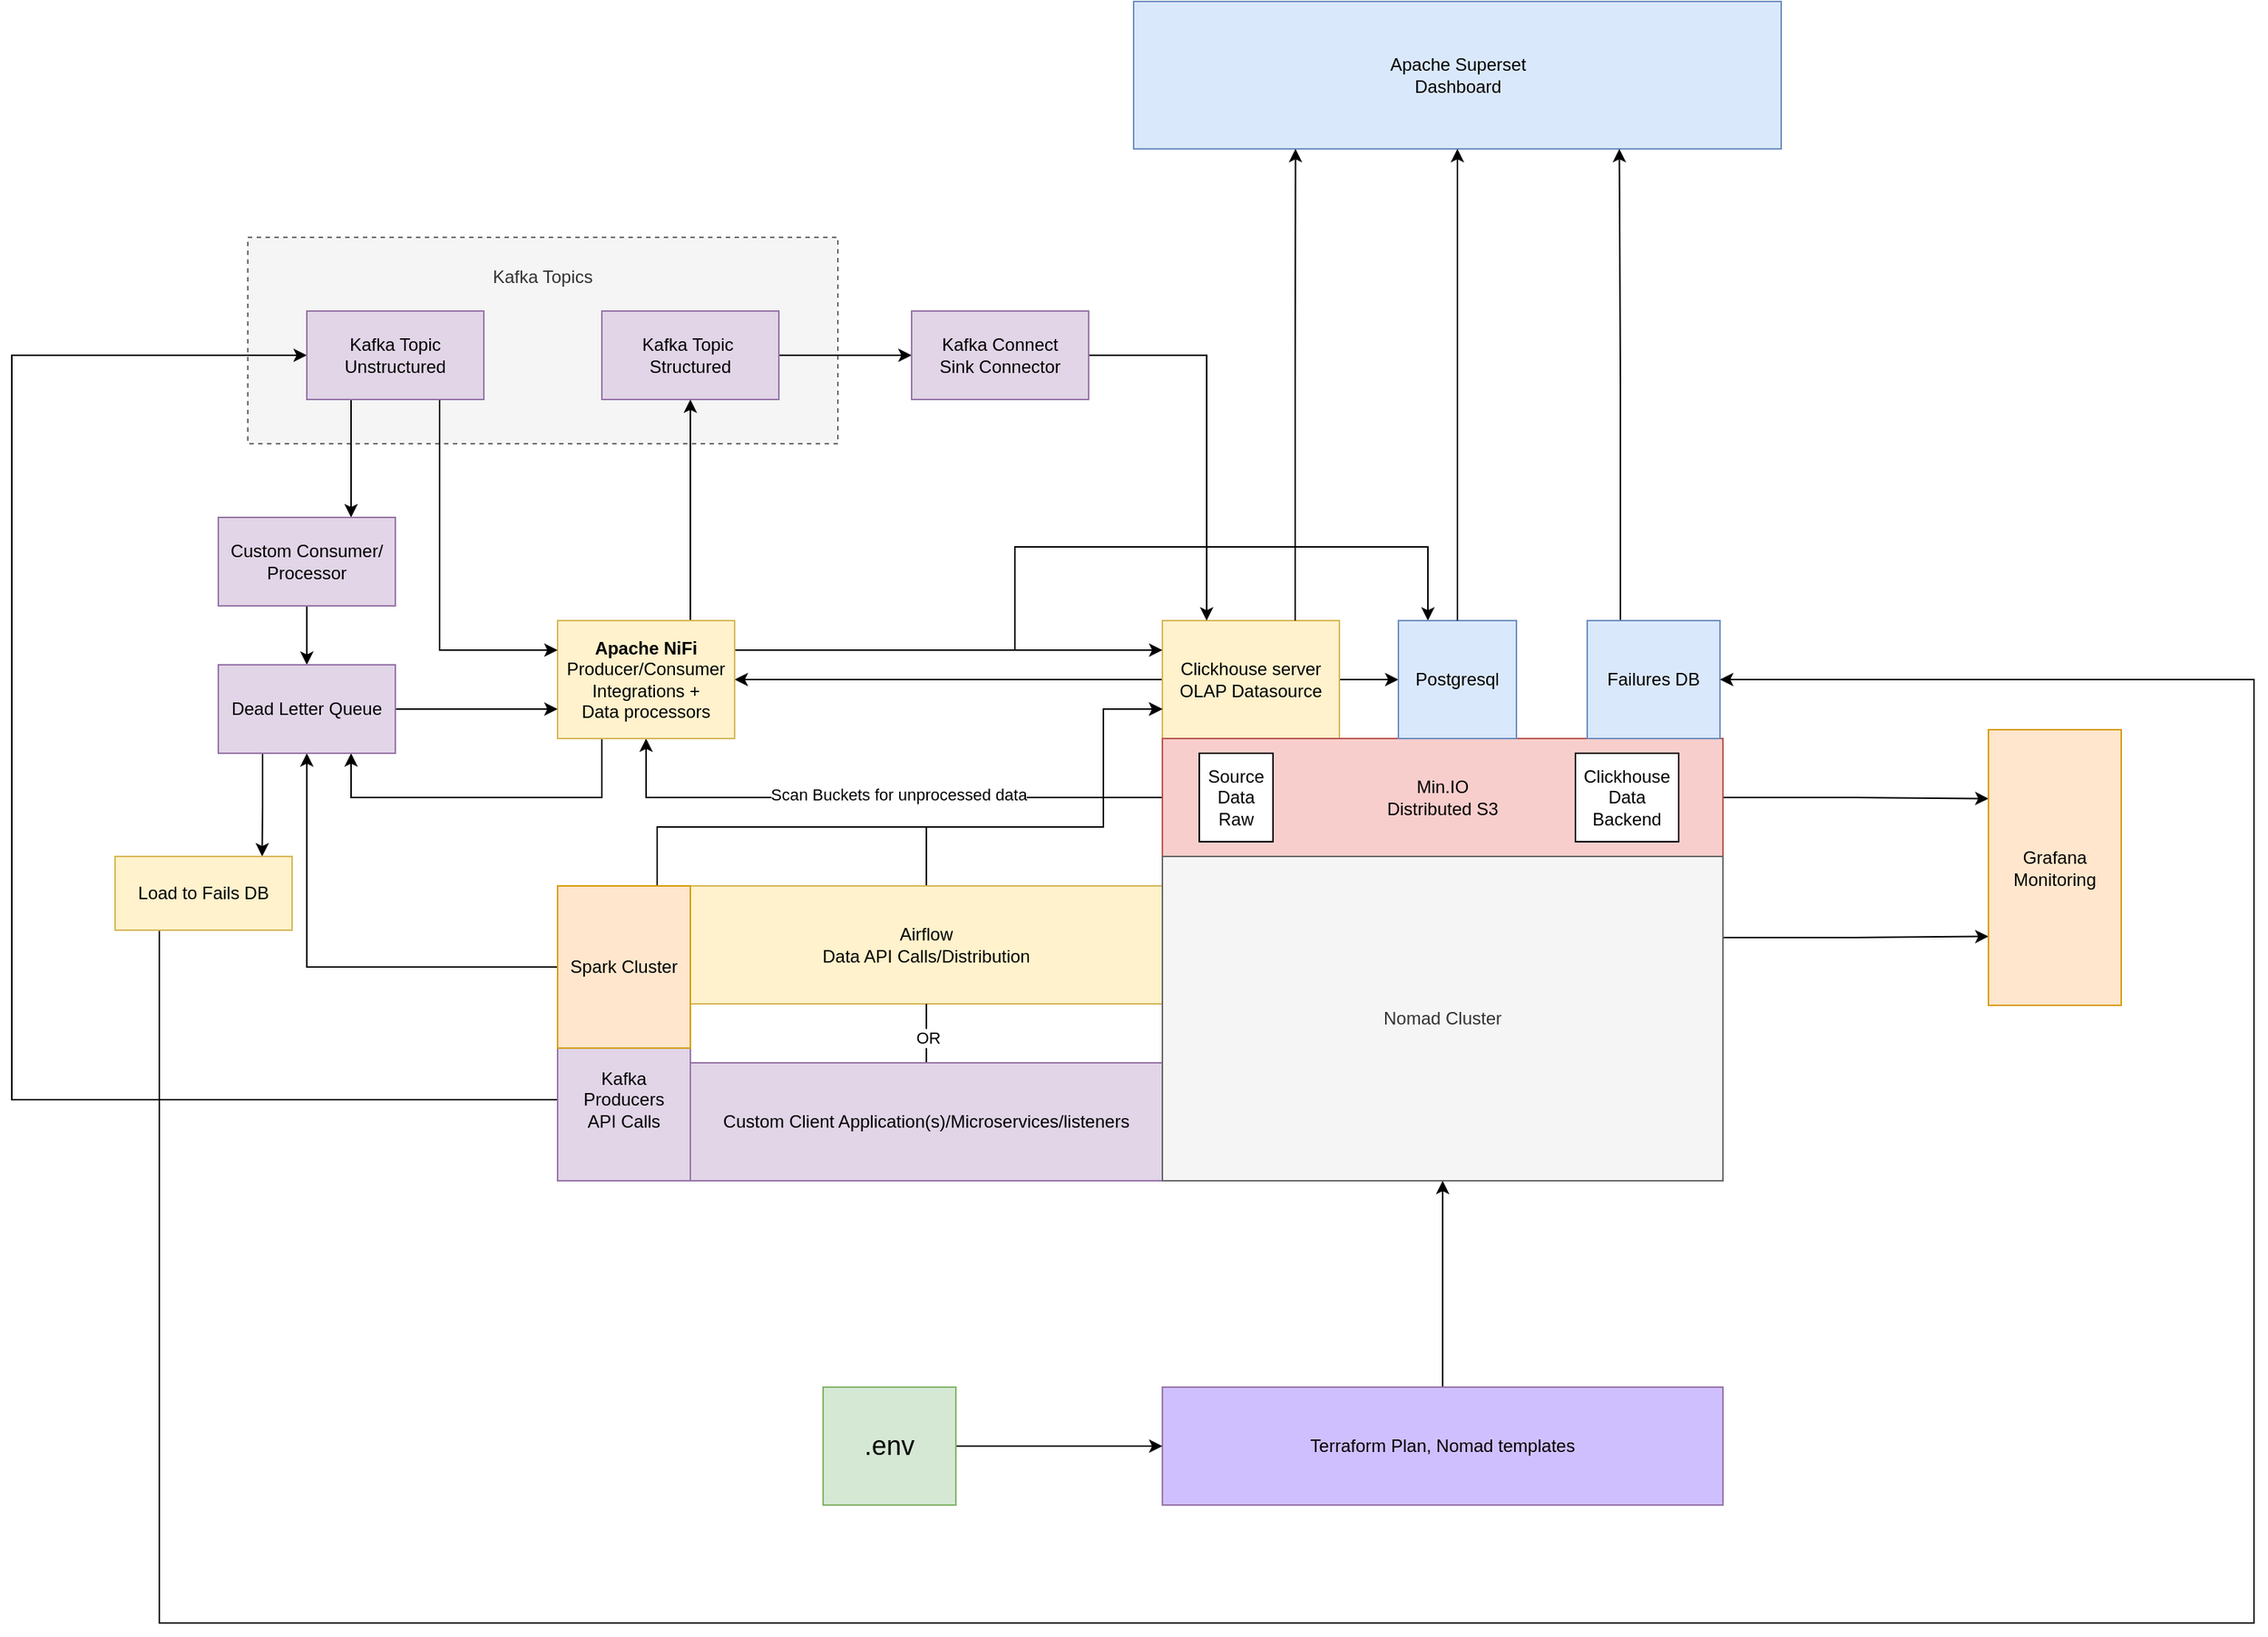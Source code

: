 <mxfile version="24.7.8">
  <diagram name="Page-1" id="XsUpKN5bkYY6bdaOg-o0">
    <mxGraphModel dx="2316" dy="2089" grid="1" gridSize="10" guides="1" tooltips="1" connect="1" arrows="1" fold="1" page="1" pageScale="1" pageWidth="850" pageHeight="1100" math="0" shadow="0">
      <root>
        <mxCell id="0" />
        <mxCell id="1" parent="0" />
        <mxCell id="Wbn5nG5s3XOXVzn4nIWE-1" value="Kafka Topics&lt;div&gt;&lt;br&gt;&lt;/div&gt;&lt;div&gt;&lt;br&gt;&lt;/div&gt;&lt;div&gt;&lt;br&gt;&lt;/div&gt;&lt;div&gt;&lt;br&gt;&lt;/div&gt;&lt;div&gt;&lt;br&gt;&lt;/div&gt;&lt;div&gt;&lt;br&gt;&lt;/div&gt;" style="rounded=0;whiteSpace=wrap;html=1;dashed=1;fillColor=#f5f5f5;fontColor=#333333;strokeColor=#666666;" parent="1" vertex="1">
          <mxGeometry x="-280" y="140" width="400" height="140" as="geometry" />
        </mxCell>
        <mxCell id="AOcJWjodGGVIR-0718zk-1" value="&lt;div&gt;Apache Superset&lt;br&gt;&lt;/div&gt;&lt;div&gt;Dashboard&lt;/div&gt;" style="rounded=0;whiteSpace=wrap;html=1;fillColor=#dae8fc;strokeColor=#6c8ebf;" parent="1" vertex="1">
          <mxGeometry x="320.5" y="-20" width="439" height="100" as="geometry" />
        </mxCell>
        <mxCell id="AOcJWjodGGVIR-0718zk-49" style="edgeStyle=orthogonalEdgeStyle;rounded=0;orthogonalLoop=1;jettySize=auto;html=1;exitX=0;exitY=0.5;exitDx=0;exitDy=0;entryX=1;entryY=0.5;entryDx=0;entryDy=0;" parent="1" source="AOcJWjodGGVIR-0718zk-2" target="AOcJWjodGGVIR-0718zk-17" edge="1">
          <mxGeometry relative="1" as="geometry">
            <mxPoint x="260" y="300" as="sourcePoint" />
            <mxPoint x="80" y="300" as="targetPoint" />
          </mxGeometry>
        </mxCell>
        <mxCell id="AOcJWjodGGVIR-0718zk-55" style="edgeStyle=orthogonalEdgeStyle;rounded=0;orthogonalLoop=1;jettySize=auto;html=1;exitX=1;exitY=0.5;exitDx=0;exitDy=0;entryX=0;entryY=0.5;entryDx=0;entryDy=0;" parent="1" source="AOcJWjodGGVIR-0718zk-2" target="AOcJWjodGGVIR-0718zk-54" edge="1">
          <mxGeometry relative="1" as="geometry" />
        </mxCell>
        <mxCell id="AOcJWjodGGVIR-0718zk-2" value="Clickhouse server&lt;div&gt;OLAP Datasource&lt;/div&gt;" style="rounded=0;whiteSpace=wrap;html=1;fillColor=#fff2cc;strokeColor=#d6b656;" parent="1" vertex="1">
          <mxGeometry x="340" y="400" width="120" height="80" as="geometry" />
        </mxCell>
        <mxCell id="AOcJWjodGGVIR-0718zk-3" style="edgeStyle=orthogonalEdgeStyle;rounded=0;orthogonalLoop=1;jettySize=auto;html=1;exitX=0;exitY=0.5;exitDx=0;exitDy=0;entryX=0.5;entryY=1;entryDx=0;entryDy=0;" parent="1" source="AOcJWjodGGVIR-0718zk-5" target="AOcJWjodGGVIR-0718zk-17" edge="1">
          <mxGeometry relative="1" as="geometry" />
        </mxCell>
        <mxCell id="AOcJWjodGGVIR-0718zk-4" value="Scan Buckets for unprocessed data" style="edgeLabel;html=1;align=center;verticalAlign=middle;resizable=0;points=[];" parent="AOcJWjodGGVIR-0718zk-3" vertex="1" connectable="0">
          <mxGeometry x="-0.081" y="-2" relative="1" as="geometry">
            <mxPoint as="offset" />
          </mxGeometry>
        </mxCell>
        <mxCell id="nGha60mv0Qd7mVLdAGni-15" style="edgeStyle=orthogonalEdgeStyle;rounded=0;orthogonalLoop=1;jettySize=auto;html=1;exitX=1;exitY=0.5;exitDx=0;exitDy=0;entryX=0;entryY=0.25;entryDx=0;entryDy=0;" edge="1" parent="1" source="AOcJWjodGGVIR-0718zk-5" target="nGha60mv0Qd7mVLdAGni-13">
          <mxGeometry relative="1" as="geometry" />
        </mxCell>
        <mxCell id="AOcJWjodGGVIR-0718zk-5" value="Min.IO&lt;div&gt;Distributed S3&lt;/div&gt;" style="rounded=0;whiteSpace=wrap;html=1;fillColor=#f8cecc;strokeColor=#b85450;" parent="1" vertex="1">
          <mxGeometry x="340" y="480" width="380" height="80" as="geometry" />
        </mxCell>
        <mxCell id="AOcJWjodGGVIR-0718zk-9" value="Source Data Raw" style="rounded=0;whiteSpace=wrap;html=1;" parent="1" vertex="1">
          <mxGeometry x="365" y="490" width="50" height="60" as="geometry" />
        </mxCell>
        <mxCell id="nGha60mv0Qd7mVLdAGni-3" style="edgeStyle=orthogonalEdgeStyle;rounded=0;orthogonalLoop=1;jettySize=auto;html=1;exitX=0.5;exitY=0;exitDx=0;exitDy=0;entryX=0;entryY=0.75;entryDx=0;entryDy=0;" edge="1" parent="1" source="AOcJWjodGGVIR-0718zk-10" target="AOcJWjodGGVIR-0718zk-2">
          <mxGeometry relative="1" as="geometry">
            <Array as="points">
              <mxPoint x="180" y="540" />
              <mxPoint x="300" y="540" />
              <mxPoint x="300" y="460" />
            </Array>
          </mxGeometry>
        </mxCell>
        <mxCell id="AOcJWjodGGVIR-0718zk-10" value="Airflow&lt;div&gt;Data API Calls/Distribution&lt;/div&gt;" style="rounded=0;whiteSpace=wrap;html=1;fillColor=#fff2cc;strokeColor=#d6b656;" parent="1" vertex="1">
          <mxGeometry x="20" y="580" width="320" height="80" as="geometry" />
        </mxCell>
        <mxCell id="AOcJWjodGGVIR-0718zk-47" style="edgeStyle=orthogonalEdgeStyle;rounded=0;orthogonalLoop=1;jettySize=auto;html=1;exitX=0;exitY=0.5;exitDx=0;exitDy=0;entryX=0;entryY=0.5;entryDx=0;entryDy=0;" parent="1" source="AOcJWjodGGVIR-0718zk-14" target="AOcJWjodGGVIR-0718zk-37" edge="1">
          <mxGeometry relative="1" as="geometry">
            <Array as="points">
              <mxPoint x="-440" y="725" />
              <mxPoint x="-440" y="220" />
            </Array>
          </mxGeometry>
        </mxCell>
        <mxCell id="AOcJWjodGGVIR-0718zk-14" value="Kafka Producers&lt;div&gt;API Calls&lt;/div&gt;" style="rounded=0;whiteSpace=wrap;html=1;fillColor=#e1d5e7;strokeColor=#9673a6;" parent="1" vertex="1">
          <mxGeometry x="-70" y="670" width="90" height="110" as="geometry" />
        </mxCell>
        <mxCell id="AOcJWjodGGVIR-0718zk-15" style="edgeStyle=orthogonalEdgeStyle;rounded=0;orthogonalLoop=1;jettySize=auto;html=1;exitX=1;exitY=0.25;exitDx=0;exitDy=0;entryX=0;entryY=0.25;entryDx=0;entryDy=0;" parent="1" source="AOcJWjodGGVIR-0718zk-17" target="AOcJWjodGGVIR-0718zk-2" edge="1">
          <mxGeometry relative="1" as="geometry">
            <mxPoint x="260" y="280" as="targetPoint" />
            <mxPoint x="80" y="280" as="sourcePoint" />
          </mxGeometry>
        </mxCell>
        <mxCell id="AOcJWjodGGVIR-0718zk-41" style="edgeStyle=orthogonalEdgeStyle;rounded=0;orthogonalLoop=1;jettySize=auto;html=1;exitX=0.75;exitY=0;exitDx=0;exitDy=0;" parent="1" source="AOcJWjodGGVIR-0718zk-17" target="AOcJWjodGGVIR-0718zk-40" edge="1">
          <mxGeometry relative="1" as="geometry">
            <mxPoint x="20" y="240" as="sourcePoint" />
          </mxGeometry>
        </mxCell>
        <mxCell id="nGha60mv0Qd7mVLdAGni-19" style="edgeStyle=orthogonalEdgeStyle;rounded=0;orthogonalLoop=1;jettySize=auto;html=1;exitX=0.25;exitY=1;exitDx=0;exitDy=0;entryX=0.75;entryY=1;entryDx=0;entryDy=0;" edge="1" parent="1" source="AOcJWjodGGVIR-0718zk-17" target="nGha60mv0Qd7mVLdAGni-8">
          <mxGeometry relative="1" as="geometry">
            <Array as="points">
              <mxPoint x="-40" y="520" />
              <mxPoint x="-210" y="520" />
            </Array>
          </mxGeometry>
        </mxCell>
        <mxCell id="nGha60mv0Qd7mVLdAGni-23" style="edgeStyle=orthogonalEdgeStyle;rounded=0;orthogonalLoop=1;jettySize=auto;html=1;exitX=1;exitY=0.25;exitDx=0;exitDy=0;entryX=0.25;entryY=0;entryDx=0;entryDy=0;" edge="1" parent="1" source="AOcJWjodGGVIR-0718zk-17" target="AOcJWjodGGVIR-0718zk-54">
          <mxGeometry relative="1" as="geometry">
            <Array as="points">
              <mxPoint x="240" y="420" />
              <mxPoint x="240" y="350" />
              <mxPoint x="520" y="350" />
            </Array>
          </mxGeometry>
        </mxCell>
        <mxCell id="AOcJWjodGGVIR-0718zk-17" value="&lt;b&gt;Apache NiFi&lt;/b&gt;&lt;div&gt;Producer/Consumer Integrations +&lt;/div&gt;&lt;div&gt;Data processors&lt;/div&gt;" style="rounded=0;whiteSpace=wrap;html=1;fillColor=#fff2cc;strokeColor=#d6b656;" parent="1" vertex="1">
          <mxGeometry x="-70" y="400" width="120" height="80" as="geometry" />
        </mxCell>
        <mxCell id="AOcJWjodGGVIR-0718zk-18" style="edgeStyle=orthogonalEdgeStyle;rounded=0;orthogonalLoop=1;jettySize=auto;html=1;exitX=0.75;exitY=0;exitDx=0;exitDy=0;entryX=0.25;entryY=1;entryDx=0;entryDy=0;" parent="1" source="AOcJWjodGGVIR-0718zk-2" target="AOcJWjodGGVIR-0718zk-1" edge="1">
          <mxGeometry relative="1" as="geometry">
            <mxPoint x="490" y="6" as="targetPoint" />
          </mxGeometry>
        </mxCell>
        <mxCell id="AOcJWjodGGVIR-0718zk-39" style="edgeStyle=orthogonalEdgeStyle;rounded=0;orthogonalLoop=1;jettySize=auto;html=1;exitX=0.75;exitY=1;exitDx=0;exitDy=0;entryX=0;entryY=0.25;entryDx=0;entryDy=0;" parent="1" source="AOcJWjodGGVIR-0718zk-37" target="AOcJWjodGGVIR-0718zk-17" edge="1">
          <mxGeometry relative="1" as="geometry">
            <mxPoint x="-40" y="280" as="targetPoint" />
            <Array as="points">
              <mxPoint x="-150" y="420" />
            </Array>
          </mxGeometry>
        </mxCell>
        <mxCell id="nGha60mv0Qd7mVLdAGni-22" style="edgeStyle=orthogonalEdgeStyle;rounded=0;orthogonalLoop=1;jettySize=auto;html=1;exitX=0.25;exitY=1;exitDx=0;exitDy=0;entryX=0.75;entryY=0;entryDx=0;entryDy=0;" edge="1" parent="1" source="AOcJWjodGGVIR-0718zk-37" target="nGha60mv0Qd7mVLdAGni-6">
          <mxGeometry relative="1" as="geometry" />
        </mxCell>
        <mxCell id="AOcJWjodGGVIR-0718zk-37" value="Kafka Topic&lt;div&gt;Unstructured&lt;/div&gt;" style="rounded=0;whiteSpace=wrap;html=1;fillColor=#e1d5e7;strokeColor=#9673a6;" parent="1" vertex="1">
          <mxGeometry x="-240" y="190" width="120" height="60" as="geometry" />
        </mxCell>
        <mxCell id="AOcJWjodGGVIR-0718zk-43" style="edgeStyle=orthogonalEdgeStyle;rounded=0;orthogonalLoop=1;jettySize=auto;html=1;exitX=1;exitY=0.5;exitDx=0;exitDy=0;entryX=0;entryY=0.5;entryDx=0;entryDy=0;" parent="1" source="AOcJWjodGGVIR-0718zk-40" target="AOcJWjodGGVIR-0718zk-42" edge="1">
          <mxGeometry relative="1" as="geometry" />
        </mxCell>
        <mxCell id="AOcJWjodGGVIR-0718zk-40" value="Kafka Topic&amp;nbsp;&lt;div&gt;Structured&lt;/div&gt;" style="rounded=0;whiteSpace=wrap;html=1;fillColor=#e1d5e7;strokeColor=#9673a6;" parent="1" vertex="1">
          <mxGeometry x="-40" y="190" width="120" height="60" as="geometry" />
        </mxCell>
        <mxCell id="AOcJWjodGGVIR-0718zk-44" style="edgeStyle=orthogonalEdgeStyle;rounded=0;orthogonalLoop=1;jettySize=auto;html=1;exitX=1;exitY=0.5;exitDx=0;exitDy=0;entryX=0.25;entryY=0;entryDx=0;entryDy=0;" parent="1" source="AOcJWjodGGVIR-0718zk-42" target="AOcJWjodGGVIR-0718zk-2" edge="1">
          <mxGeometry relative="1" as="geometry">
            <mxPoint x="290" y="240" as="targetPoint" />
          </mxGeometry>
        </mxCell>
        <mxCell id="AOcJWjodGGVIR-0718zk-42" value="Kafka Connect&lt;div&gt;Sink Connector&lt;/div&gt;" style="rounded=0;whiteSpace=wrap;html=1;fillColor=#e1d5e7;strokeColor=#9673a6;" parent="1" vertex="1">
          <mxGeometry x="170" y="190" width="120" height="60" as="geometry" />
        </mxCell>
        <mxCell id="AOcJWjodGGVIR-0718zk-51" value="" style="edgeStyle=orthogonalEdgeStyle;rounded=0;orthogonalLoop=1;jettySize=auto;html=1;endArrow=none;endFill=0;" parent="1" source="AOcJWjodGGVIR-0718zk-50" target="AOcJWjodGGVIR-0718zk-10" edge="1">
          <mxGeometry relative="1" as="geometry" />
        </mxCell>
        <mxCell id="AOcJWjodGGVIR-0718zk-52" value="OR" style="edgeLabel;html=1;align=center;verticalAlign=middle;resizable=0;points=[];" parent="AOcJWjodGGVIR-0718zk-51" vertex="1" connectable="0">
          <mxGeometry x="-0.148" y="-1" relative="1" as="geometry">
            <mxPoint as="offset" />
          </mxGeometry>
        </mxCell>
        <mxCell id="AOcJWjodGGVIR-0718zk-50" value="Custom Client Application(s)/Microservices/listeners" style="rounded=0;whiteSpace=wrap;html=1;fillColor=#e1d5e7;strokeColor=#9673a6;" parent="1" vertex="1">
          <mxGeometry x="20" y="700" width="320" height="80" as="geometry" />
        </mxCell>
        <mxCell id="nGha60mv0Qd7mVLdAGni-14" style="edgeStyle=orthogonalEdgeStyle;rounded=0;orthogonalLoop=1;jettySize=auto;html=1;exitX=1;exitY=0.25;exitDx=0;exitDy=0;entryX=0;entryY=0.75;entryDx=0;entryDy=0;" edge="1" parent="1" source="AOcJWjodGGVIR-0718zk-53" target="nGha60mv0Qd7mVLdAGni-13">
          <mxGeometry relative="1" as="geometry" />
        </mxCell>
        <mxCell id="AOcJWjodGGVIR-0718zk-53" value="Nomad Cluster" style="rounded=0;whiteSpace=wrap;html=1;fillColor=#f5f5f5;fontColor=#333333;strokeColor=#666666;" parent="1" vertex="1">
          <mxGeometry x="340" y="560" width="380" height="220" as="geometry" />
        </mxCell>
        <mxCell id="AOcJWjodGGVIR-0718zk-54" value="&lt;div&gt;Postgresql&lt;/div&gt;" style="rounded=0;whiteSpace=wrap;html=1;fillColor=#dae8fc;strokeColor=#6c8ebf;" parent="1" vertex="1">
          <mxGeometry x="500" y="400" width="80" height="80" as="geometry" />
        </mxCell>
        <mxCell id="AOcJWjodGGVIR-0718zk-56" style="edgeStyle=orthogonalEdgeStyle;rounded=0;orthogonalLoop=1;jettySize=auto;html=1;exitX=0.5;exitY=0;exitDx=0;exitDy=0;entryX=0.5;entryY=1;entryDx=0;entryDy=0;" parent="1" source="AOcJWjodGGVIR-0718zk-54" target="AOcJWjodGGVIR-0718zk-1" edge="1">
          <mxGeometry relative="1" as="geometry" />
        </mxCell>
        <mxCell id="AOcJWjodGGVIR-0718zk-57" value="Clickhouse&lt;div&gt;Data Backend&lt;/div&gt;" style="rounded=0;whiteSpace=wrap;html=1;" parent="1" vertex="1">
          <mxGeometry x="620" y="490" width="70" height="60" as="geometry" />
        </mxCell>
        <mxCell id="nGha60mv0Qd7mVLdAGni-2" style="edgeStyle=orthogonalEdgeStyle;rounded=0;orthogonalLoop=1;jettySize=auto;html=1;exitX=0.75;exitY=0;exitDx=0;exitDy=0;entryX=0;entryY=0.75;entryDx=0;entryDy=0;" edge="1" parent="1" source="nGha60mv0Qd7mVLdAGni-1" target="AOcJWjodGGVIR-0718zk-2">
          <mxGeometry relative="1" as="geometry">
            <Array as="points">
              <mxPoint x="-3" y="540" />
              <mxPoint x="300" y="540" />
              <mxPoint x="300" y="460" />
            </Array>
          </mxGeometry>
        </mxCell>
        <mxCell id="nGha60mv0Qd7mVLdAGni-11" style="edgeStyle=orthogonalEdgeStyle;rounded=0;orthogonalLoop=1;jettySize=auto;html=1;exitX=0;exitY=0.5;exitDx=0;exitDy=0;entryX=0.5;entryY=1;entryDx=0;entryDy=0;" edge="1" parent="1" source="nGha60mv0Qd7mVLdAGni-1" target="nGha60mv0Qd7mVLdAGni-8">
          <mxGeometry relative="1" as="geometry" />
        </mxCell>
        <mxCell id="nGha60mv0Qd7mVLdAGni-1" value="Spark Cluster" style="rounded=0;whiteSpace=wrap;html=1;fillColor=#ffe6cc;strokeColor=#d79b00;" vertex="1" parent="1">
          <mxGeometry x="-70" y="580" width="90" height="110" as="geometry" />
        </mxCell>
        <mxCell id="nGha60mv0Qd7mVLdAGni-5" style="edgeStyle=orthogonalEdgeStyle;rounded=0;orthogonalLoop=1;jettySize=auto;html=1;exitX=0.5;exitY=0;exitDx=0;exitDy=0;entryX=0.5;entryY=1;entryDx=0;entryDy=0;" edge="1" parent="1" source="nGha60mv0Qd7mVLdAGni-4" target="AOcJWjodGGVIR-0718zk-53">
          <mxGeometry relative="1" as="geometry" />
        </mxCell>
        <mxCell id="nGha60mv0Qd7mVLdAGni-4" value="Terraform Plan, Nomad templates" style="rounded=0;whiteSpace=wrap;html=1;fillColor=#D0BFFF;strokeColor=#9673a6;" vertex="1" parent="1">
          <mxGeometry x="340" y="920" width="380" height="80" as="geometry" />
        </mxCell>
        <mxCell id="nGha60mv0Qd7mVLdAGni-9" style="edgeStyle=orthogonalEdgeStyle;rounded=0;orthogonalLoop=1;jettySize=auto;html=1;exitX=0.5;exitY=1;exitDx=0;exitDy=0;entryX=0.5;entryY=0;entryDx=0;entryDy=0;" edge="1" parent="1" source="nGha60mv0Qd7mVLdAGni-6" target="nGha60mv0Qd7mVLdAGni-8">
          <mxGeometry relative="1" as="geometry" />
        </mxCell>
        <mxCell id="nGha60mv0Qd7mVLdAGni-6" value="Custom Consumer/&lt;div&gt;Processor&lt;/div&gt;" style="rounded=0;whiteSpace=wrap;html=1;fillColor=#e1d5e7;strokeColor=#9673a6;" vertex="1" parent="1">
          <mxGeometry x="-300" y="330" width="120" height="60" as="geometry" />
        </mxCell>
        <mxCell id="nGha60mv0Qd7mVLdAGni-10" style="edgeStyle=orthogonalEdgeStyle;rounded=0;orthogonalLoop=1;jettySize=auto;html=1;exitX=1;exitY=0.5;exitDx=0;exitDy=0;entryX=0;entryY=0.75;entryDx=0;entryDy=0;" edge="1" parent="1" source="nGha60mv0Qd7mVLdAGni-8" target="AOcJWjodGGVIR-0718zk-17">
          <mxGeometry relative="1" as="geometry" />
        </mxCell>
        <mxCell id="nGha60mv0Qd7mVLdAGni-20" style="edgeStyle=orthogonalEdgeStyle;rounded=0;orthogonalLoop=1;jettySize=auto;html=1;exitX=0.25;exitY=1;exitDx=0;exitDy=0;" edge="1" parent="1" source="nGha60mv0Qd7mVLdAGni-8">
          <mxGeometry relative="1" as="geometry">
            <mxPoint x="-270.286" y="560" as="targetPoint" />
          </mxGeometry>
        </mxCell>
        <mxCell id="nGha60mv0Qd7mVLdAGni-8" value="Dead Letter Queue" style="rounded=0;whiteSpace=wrap;html=1;fillColor=#e1d5e7;strokeColor=#9673a6;" vertex="1" parent="1">
          <mxGeometry x="-300" y="430" width="120" height="60" as="geometry" />
        </mxCell>
        <mxCell id="nGha60mv0Qd7mVLdAGni-13" value="Grafana Monitoring" style="rounded=0;whiteSpace=wrap;html=1;fillColor=#ffe6cc;strokeColor=#d79b00;" vertex="1" parent="1">
          <mxGeometry x="900" y="474" width="90" height="187" as="geometry" />
        </mxCell>
        <mxCell id="nGha60mv0Qd7mVLdAGni-17" style="edgeStyle=orthogonalEdgeStyle;rounded=0;orthogonalLoop=1;jettySize=auto;html=1;entryX=0;entryY=0.5;entryDx=0;entryDy=0;" edge="1" parent="1" source="nGha60mv0Qd7mVLdAGni-16" target="nGha60mv0Qd7mVLdAGni-4">
          <mxGeometry relative="1" as="geometry" />
        </mxCell>
        <mxCell id="nGha60mv0Qd7mVLdAGni-16" value="&lt;font style=&quot;font-size: 18px;&quot;&gt;.env&lt;/font&gt;" style="rounded=0;whiteSpace=wrap;html=1;fillColor=#d5e8d4;strokeColor=#82b366;" vertex="1" parent="1">
          <mxGeometry x="110" y="920" width="90" height="80" as="geometry" />
        </mxCell>
        <mxCell id="nGha60mv0Qd7mVLdAGni-25" style="edgeStyle=orthogonalEdgeStyle;rounded=0;orthogonalLoop=1;jettySize=auto;html=1;exitX=0.25;exitY=0;exitDx=0;exitDy=0;entryX=0.75;entryY=1;entryDx=0;entryDy=0;" edge="1" parent="1" source="nGha60mv0Qd7mVLdAGni-18" target="AOcJWjodGGVIR-0718zk-1">
          <mxGeometry relative="1" as="geometry" />
        </mxCell>
        <mxCell id="nGha60mv0Qd7mVLdAGni-18" value="&lt;div&gt;Failures DB&lt;/div&gt;" style="rounded=0;whiteSpace=wrap;html=1;fillColor=#dae8fc;strokeColor=#6c8ebf;" vertex="1" parent="1">
          <mxGeometry x="628" y="400" width="90" height="80" as="geometry" />
        </mxCell>
        <mxCell id="nGha60mv0Qd7mVLdAGni-24" style="edgeStyle=orthogonalEdgeStyle;rounded=0;orthogonalLoop=1;jettySize=auto;html=1;exitX=0.25;exitY=1;exitDx=0;exitDy=0;entryX=1;entryY=0.5;entryDx=0;entryDy=0;" edge="1" parent="1" source="nGha60mv0Qd7mVLdAGni-21" target="nGha60mv0Qd7mVLdAGni-18">
          <mxGeometry relative="1" as="geometry">
            <Array as="points">
              <mxPoint x="-340" y="1080" />
              <mxPoint x="1080" y="1080" />
              <mxPoint x="1080" y="440" />
            </Array>
          </mxGeometry>
        </mxCell>
        <mxCell id="nGha60mv0Qd7mVLdAGni-21" value="Load to Fails DB" style="rounded=0;whiteSpace=wrap;html=1;fillColor=#fff2cc;strokeColor=#d6b656;" vertex="1" parent="1">
          <mxGeometry x="-370" y="560" width="120" height="50" as="geometry" />
        </mxCell>
      </root>
    </mxGraphModel>
  </diagram>
</mxfile>
